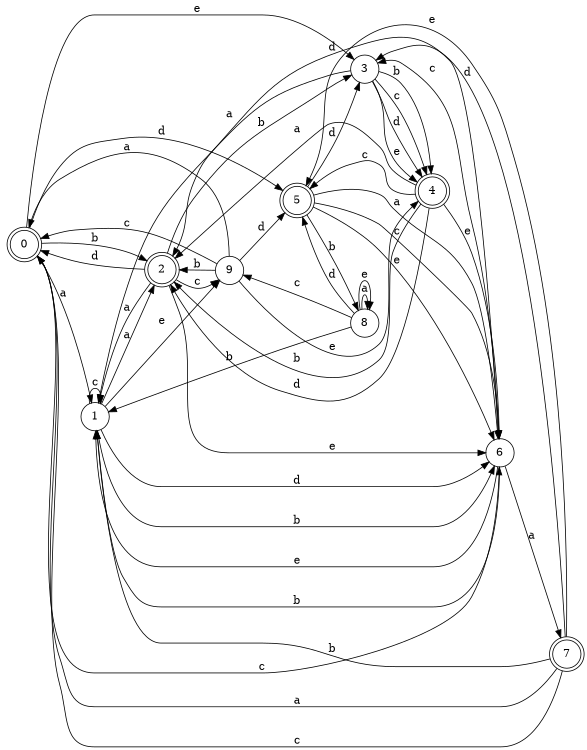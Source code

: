 digraph n8_8 {
__start0 [label="" shape="none"];

rankdir=LR;
size="8,5";

s0 [style="rounded,filled", color="black", fillcolor="white" shape="doublecircle", label="0"];
s1 [style="filled", color="black", fillcolor="white" shape="circle", label="1"];
s2 [style="rounded,filled", color="black", fillcolor="white" shape="doublecircle", label="2"];
s3 [style="filled", color="black", fillcolor="white" shape="circle", label="3"];
s4 [style="rounded,filled", color="black", fillcolor="white" shape="doublecircle", label="4"];
s5 [style="rounded,filled", color="black", fillcolor="white" shape="doublecircle", label="5"];
s6 [style="filled", color="black", fillcolor="white" shape="circle", label="6"];
s7 [style="rounded,filled", color="black", fillcolor="white" shape="doublecircle", label="7"];
s8 [style="filled", color="black", fillcolor="white" shape="circle", label="8"];
s9 [style="filled", color="black", fillcolor="white" shape="circle", label="9"];
s0 -> s1 [label="a"];
s0 -> s2 [label="b"];
s0 -> s6 [label="c"];
s0 -> s5 [label="d"];
s0 -> s3 [label="e"];
s1 -> s2 [label="a"];
s1 -> s6 [label="b"];
s1 -> s1 [label="c"];
s1 -> s6 [label="d"];
s1 -> s9 [label="e"];
s2 -> s1 [label="a"];
s2 -> s3 [label="b"];
s2 -> s9 [label="c"];
s2 -> s0 [label="d"];
s2 -> s6 [label="e"];
s3 -> s1 [label="a"];
s3 -> s4 [label="b"];
s3 -> s4 [label="c"];
s3 -> s4 [label="d"];
s3 -> s4 [label="e"];
s4 -> s2 [label="a"];
s4 -> s2 [label="b"];
s4 -> s5 [label="c"];
s4 -> s2 [label="d"];
s4 -> s6 [label="e"];
s5 -> s6 [label="a"];
s5 -> s8 [label="b"];
s5 -> s6 [label="c"];
s5 -> s3 [label="d"];
s5 -> s6 [label="e"];
s6 -> s7 [label="a"];
s6 -> s1 [label="b"];
s6 -> s3 [label="c"];
s6 -> s2 [label="d"];
s6 -> s1 [label="e"];
s7 -> s0 [label="a"];
s7 -> s1 [label="b"];
s7 -> s0 [label="c"];
s7 -> s3 [label="d"];
s7 -> s5 [label="e"];
s8 -> s8 [label="a"];
s8 -> s1 [label="b"];
s8 -> s9 [label="c"];
s8 -> s5 [label="d"];
s8 -> s8 [label="e"];
s9 -> s0 [label="a"];
s9 -> s2 [label="b"];
s9 -> s0 [label="c"];
s9 -> s5 [label="d"];
s9 -> s4 [label="e"];

}